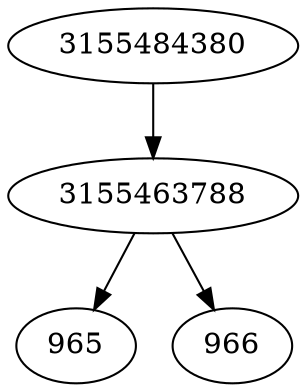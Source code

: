 strict digraph  {
3155463788;
3155484380;
965;
966;
3155463788 -> 965;
3155463788 -> 966;
3155484380 -> 3155463788;
}
